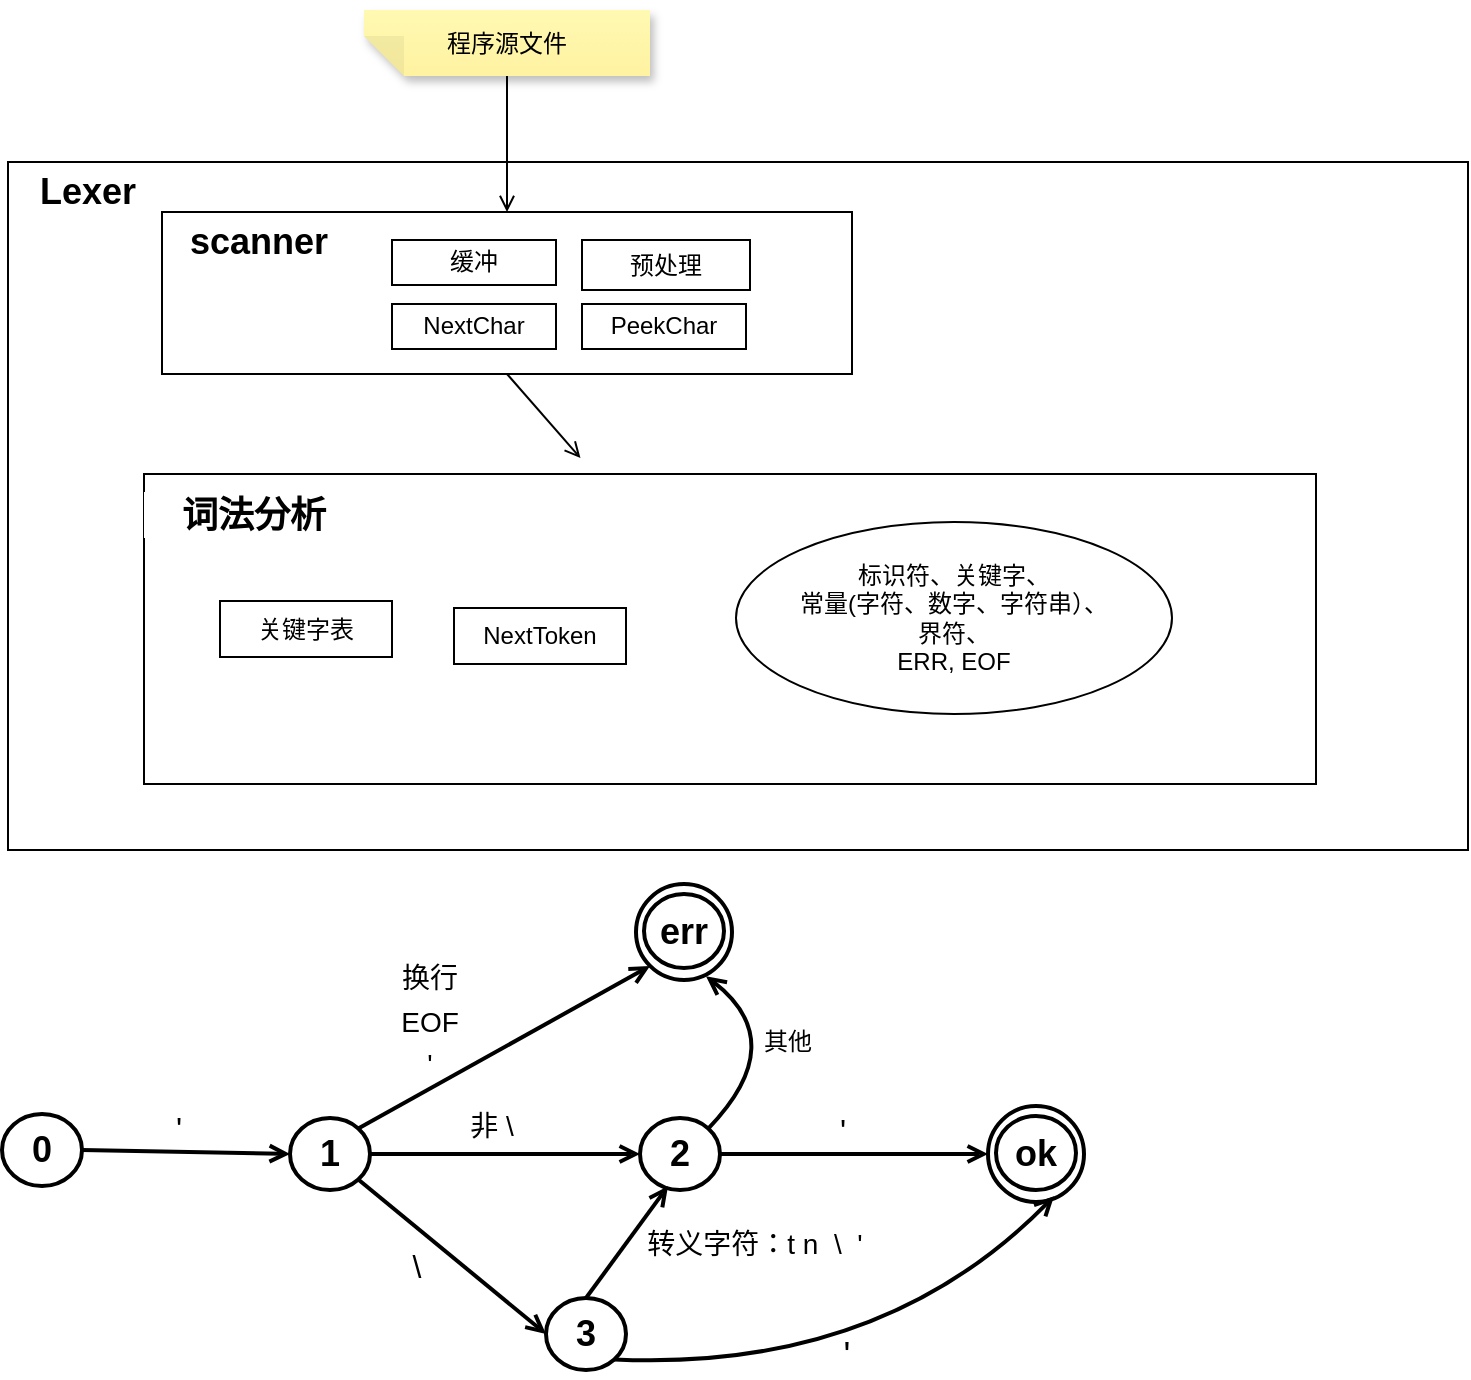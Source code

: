 <mxfile version="21.3.2" type="github">
  <diagram name="第 1 页" id="Ibj0LSlTkFttdvkB4khN">
    <mxGraphModel dx="1675" dy="993" grid="0" gridSize="10" guides="1" tooltips="1" connect="1" arrows="1" fold="1" page="0" pageScale="1" pageWidth="827" pageHeight="1169" math="0" shadow="0">
      <root>
        <mxCell id="0" />
        <mxCell id="1" parent="0" />
        <mxCell id="tmR8ZYnyTiNwy0tVGYZ3-3" value="程序源文件" style="shape=note;whiteSpace=wrap;html=1;backgroundOutline=1;fontColor=#000000;darkOpacity=0.05;fillColor=#FFF9B2;strokeColor=none;fillStyle=solid;direction=west;gradientDirection=north;gradientColor=#FFF2A1;shadow=1;size=20;pointerEvents=1;" parent="1" vertex="1">
          <mxGeometry x="-7" y="-14" width="143" height="33" as="geometry" />
        </mxCell>
        <mxCell id="tmR8ZYnyTiNwy0tVGYZ3-6" value="" style="rounded=0;whiteSpace=wrap;html=1;fontSize=13;" parent="1" vertex="1">
          <mxGeometry x="-185" y="62" width="730" height="344" as="geometry" />
        </mxCell>
        <mxCell id="tmR8ZYnyTiNwy0tVGYZ3-10" value="" style="edgeStyle=none;orthogonalLoop=1;jettySize=auto;html=1;rounded=0;endArrow=open;sourcePerimeterSpacing=8;targetPerimeterSpacing=8;curved=1;exitX=0.5;exitY=0;exitDx=0;exitDy=0;exitPerimeter=0;entryX=0.5;entryY=0;entryDx=0;entryDy=0;fontStyle=1" parent="1" source="tmR8ZYnyTiNwy0tVGYZ3-3" target="tmR8ZYnyTiNwy0tVGYZ3-7" edge="1">
          <mxGeometry width="140" relative="1" as="geometry">
            <mxPoint x="130" y="200" as="sourcePoint" />
            <mxPoint x="270" y="200" as="targetPoint" />
            <Array as="points" />
          </mxGeometry>
        </mxCell>
        <mxCell id="tmR8ZYnyTiNwy0tVGYZ3-11" value="" style="group" parent="1" vertex="1" connectable="0">
          <mxGeometry x="-108" y="87" width="345" height="81" as="geometry" />
        </mxCell>
        <mxCell id="tmR8ZYnyTiNwy0tVGYZ3-7" value="" style="rounded=0;whiteSpace=wrap;html=1;" parent="tmR8ZYnyTiNwy0tVGYZ3-11" vertex="1">
          <mxGeometry width="345" height="81" as="geometry" />
        </mxCell>
        <mxCell id="tmR8ZYnyTiNwy0tVGYZ3-1" value="缓冲" style="rounded=0;whiteSpace=wrap;html=1;" parent="tmR8ZYnyTiNwy0tVGYZ3-11" vertex="1">
          <mxGeometry x="115" y="14" width="82" height="22.5" as="geometry" />
        </mxCell>
        <mxCell id="tmR8ZYnyTiNwy0tVGYZ3-5" value="预处理" style="rounded=0;whiteSpace=wrap;html=1;" parent="tmR8ZYnyTiNwy0tVGYZ3-11" vertex="1">
          <mxGeometry x="210" y="14" width="84" height="25" as="geometry" />
        </mxCell>
        <mxCell id="tmR8ZYnyTiNwy0tVGYZ3-8" value="scanner" style="rounded=0;whiteSpace=wrap;html=1;strokeColor=none;fontSize=18;fontStyle=1" parent="tmR8ZYnyTiNwy0tVGYZ3-11" vertex="1">
          <mxGeometry x="8.5" y="5" width="79" height="19" as="geometry" />
        </mxCell>
        <mxCell id="tmR8ZYnyTiNwy0tVGYZ3-21" value="NextChar" style="rounded=0;whiteSpace=wrap;html=1;" parent="tmR8ZYnyTiNwy0tVGYZ3-11" vertex="1">
          <mxGeometry x="115" y="46" width="82" height="22.5" as="geometry" />
        </mxCell>
        <mxCell id="tmR8ZYnyTiNwy0tVGYZ3-28" value="PeekChar" style="rounded=0;whiteSpace=wrap;html=1;" parent="tmR8ZYnyTiNwy0tVGYZ3-11" vertex="1">
          <mxGeometry x="210" y="46" width="82" height="22.5" as="geometry" />
        </mxCell>
        <mxCell id="tmR8ZYnyTiNwy0tVGYZ3-13" value="" style="rounded=0;whiteSpace=wrap;html=1;" parent="1" vertex="1">
          <mxGeometry x="-117" y="218" width="586" height="155" as="geometry" />
        </mxCell>
        <mxCell id="tmR8ZYnyTiNwy0tVGYZ3-15" value="&lt;b&gt;&lt;font style=&quot;font-size: 18px;&quot;&gt;Lexer&lt;/font&gt;&lt;/b&gt;" style="text;strokeColor=none;fillColor=none;html=1;align=center;verticalAlign=middle;whiteSpace=wrap;rounded=0;" parent="1" vertex="1">
          <mxGeometry x="-175" y="62" width="60" height="30" as="geometry" />
        </mxCell>
        <mxCell id="tmR8ZYnyTiNwy0tVGYZ3-17" value="" style="edgeStyle=none;orthogonalLoop=1;jettySize=auto;html=1;rounded=0;endArrow=open;sourcePerimeterSpacing=8;targetPerimeterSpacing=8;curved=1;exitX=0.5;exitY=1;exitDx=0;exitDy=0;fontStyle=1" parent="1" source="tmR8ZYnyTiNwy0tVGYZ3-7" target="tmR8ZYnyTiNwy0tVGYZ3-13" edge="1">
          <mxGeometry width="140" relative="1" as="geometry">
            <mxPoint x="75" y="29" as="sourcePoint" />
            <mxPoint x="75" y="97" as="targetPoint" />
            <Array as="points" />
          </mxGeometry>
        </mxCell>
        <mxCell id="tmR8ZYnyTiNwy0tVGYZ3-18" value="&lt;meta charset=&quot;utf-8&quot; style=&quot;font-size: 18px;&quot;&gt;&lt;span style=&quot;color: rgb(0, 0, 0); font-family: Helvetica; font-size: 18px; font-style: normal; font-variant-ligatures: normal; font-variant-caps: normal; letter-spacing: normal; orphans: 2; text-align: center; text-indent: 0px; text-transform: none; widows: 2; word-spacing: 0px; -webkit-text-stroke-width: 0px; background-color: rgb(255, 255, 255); text-decoration-thickness: initial; text-decoration-style: initial; text-decoration-color: initial; float: none; display: inline !important;&quot;&gt;词法分析&lt;/span&gt;" style="rounded=0;whiteSpace=wrap;html=1;fontStyle=1;fontSize=18;strokeColor=none;" parent="1" vertex="1">
          <mxGeometry x="-117" y="227" width="110" height="23" as="geometry" />
        </mxCell>
        <mxCell id="tmR8ZYnyTiNwy0tVGYZ3-19" value="关键字表" style="rounded=0;whiteSpace=wrap;html=1;" parent="1" vertex="1">
          <mxGeometry x="-79" y="281.5" width="86" height="28" as="geometry" />
        </mxCell>
        <mxCell id="tmR8ZYnyTiNwy0tVGYZ3-20" value="NextToken" style="rounded=0;whiteSpace=wrap;html=1;" parent="1" vertex="1">
          <mxGeometry x="38" y="285" width="86" height="28" as="geometry" />
        </mxCell>
        <mxCell id="tmR8ZYnyTiNwy0tVGYZ3-36" value="标识符、关键字、&lt;br&gt;常量(字符、数字、字符串）、&lt;br&gt;界符、&lt;br&gt;ERR, EOF" style="ellipse;whiteSpace=wrap;html=1;" parent="1" vertex="1">
          <mxGeometry x="179" y="242" width="218" height="96" as="geometry" />
        </mxCell>
        <mxCell id="soHzSiTQTWREME-9kliO-5" value="&lt;b&gt;1&lt;/b&gt;" style="ellipse;whiteSpace=wrap;html=1;fontSize=18;strokeWidth=2;overflow=visible;strokeOpacity=100;fillOpacity=100;portConstraintRotation=0;snapToPoint=0;fixDash=0;autosize=0;" vertex="1" parent="1">
          <mxGeometry x="-44" y="540" width="40" height="36" as="geometry" />
        </mxCell>
        <mxCell id="soHzSiTQTWREME-9kliO-6" value="&lt;b&gt;2&lt;br&gt;&lt;/b&gt;" style="ellipse;whiteSpace=wrap;html=1;fontSize=18;strokeWidth=2;overflow=visible;strokeOpacity=100;fillOpacity=100;portConstraintRotation=0;snapToPoint=0;fixDash=0;autosize=0;" vertex="1" parent="1">
          <mxGeometry x="131" y="540" width="40" height="36" as="geometry" />
        </mxCell>
        <mxCell id="soHzSiTQTWREME-9kliO-7" value="&lt;b style=&quot;font-size: 18px;&quot;&gt;0&lt;/b&gt;" style="ellipse;whiteSpace=wrap;html=1;fontSize=18;strokeWidth=2;overflow=visible;strokeOpacity=100;fillOpacity=100;portConstraintRotation=0;snapToPoint=0;fixDash=0;autosize=0;" vertex="1" parent="1">
          <mxGeometry x="-188" y="538" width="40" height="36" as="geometry" />
        </mxCell>
        <mxCell id="soHzSiTQTWREME-9kliO-8" value="" style="edgeStyle=none;orthogonalLoop=1;jettySize=auto;html=1;rounded=0;fontFamily=Helvetica;fontSize=18;fontColor=default;endArrow=open;sourcePerimeterSpacing=8;targetPerimeterSpacing=8;curved=1;strokeWidth=2;exitX=1;exitY=0.5;exitDx=0;exitDy=0;entryX=0;entryY=0.5;entryDx=0;entryDy=0;" edge="1" parent="1" source="soHzSiTQTWREME-9kliO-7" target="soHzSiTQTWREME-9kliO-5">
          <mxGeometry width="140" relative="1" as="geometry">
            <mxPoint x="97" y="652" as="sourcePoint" />
            <mxPoint x="193" y="652" as="targetPoint" />
            <Array as="points" />
          </mxGeometry>
        </mxCell>
        <mxCell id="soHzSiTQTWREME-9kliO-13" value="&#39;" style="edgeLabel;html=1;align=center;verticalAlign=middle;resizable=0;points=[];fontSize=16;fontFamily=Helvetica;fontColor=default;fontStyle=0" vertex="1" connectable="0" parent="soHzSiTQTWREME-9kliO-8">
          <mxGeometry x="-0.156" y="5" relative="1" as="geometry">
            <mxPoint x="4" y="-7" as="offset" />
          </mxGeometry>
        </mxCell>
        <mxCell id="soHzSiTQTWREME-9kliO-15" value="" style="edgeStyle=none;orthogonalLoop=1;jettySize=auto;html=1;rounded=0;labelBackgroundColor=default;strokeColor=default;strokeWidth=2;fontFamily=Helvetica;fontSize=18;fontColor=default;endArrow=open;sourcePerimeterSpacing=8;targetPerimeterSpacing=8;shape=connector;curved=1;exitX=1;exitY=0.5;exitDx=0;exitDy=0;entryX=0;entryY=0.5;entryDx=0;entryDy=0;" edge="1" parent="1" source="soHzSiTQTWREME-9kliO-5" target="soHzSiTQTWREME-9kliO-6">
          <mxGeometry width="140" relative="1" as="geometry">
            <mxPoint x="110" y="571" as="sourcePoint" />
            <mxPoint x="250" y="571" as="targetPoint" />
            <Array as="points" />
          </mxGeometry>
        </mxCell>
        <mxCell id="soHzSiTQTWREME-9kliO-16" value="&lt;font style=&quot;font-size: 14px;&quot;&gt;非 \&lt;/font&gt;" style="text;strokeColor=none;fillColor=none;html=1;align=center;verticalAlign=middle;whiteSpace=wrap;rounded=0;fontSize=18;fontFamily=Helvetica;fontColor=default;fontStyle=0" vertex="1" parent="1">
          <mxGeometry x="32" y="530" width="50" height="25" as="geometry" />
        </mxCell>
        <mxCell id="soHzSiTQTWREME-9kliO-22" value="" style="group" vertex="1" connectable="0" parent="1">
          <mxGeometry x="305" y="534" width="48" height="48" as="geometry" />
        </mxCell>
        <mxCell id="soHzSiTQTWREME-9kliO-19" value="" style="ellipse;whiteSpace=wrap;html=1;strokeColor=default;strokeWidth=2;fontFamily=Helvetica;fontSize=18;fontColor=default;fillColor=default;" vertex="1" parent="soHzSiTQTWREME-9kliO-22">
          <mxGeometry width="48" height="48" as="geometry" />
        </mxCell>
        <mxCell id="soHzSiTQTWREME-9kliO-18" value="&lt;b&gt;ok&lt;br&gt;&lt;/b&gt;" style="ellipse;whiteSpace=wrap;html=1;fontSize=18;strokeWidth=2;overflow=visible;strokeOpacity=100;fillOpacity=100;portConstraintRotation=0;snapToPoint=0;fixDash=0;autosize=0;shadow=0;" vertex="1" parent="soHzSiTQTWREME-9kliO-22">
          <mxGeometry x="4" y="5" width="40" height="37" as="geometry" />
        </mxCell>
        <mxCell id="soHzSiTQTWREME-9kliO-23" value="" style="edgeStyle=none;orthogonalLoop=1;jettySize=auto;html=1;rounded=0;labelBackgroundColor=default;strokeColor=default;strokeWidth=2;fontFamily=Helvetica;fontSize=18;fontColor=default;endArrow=open;sourcePerimeterSpacing=8;targetPerimeterSpacing=8;shape=connector;curved=1;exitX=1;exitY=0.5;exitDx=0;exitDy=0;entryX=0;entryY=0.5;entryDx=0;entryDy=0;" edge="1" parent="1" source="soHzSiTQTWREME-9kliO-6" target="soHzSiTQTWREME-9kliO-19">
          <mxGeometry width="140" relative="1" as="geometry">
            <mxPoint x="110" y="501" as="sourcePoint" />
            <mxPoint x="250" y="501" as="targetPoint" />
            <Array as="points" />
          </mxGeometry>
        </mxCell>
        <mxCell id="soHzSiTQTWREME-9kliO-24" value="&#39;" style="edgeLabel;html=1;align=center;verticalAlign=middle;resizable=0;points=[];fontSize=16;fontFamily=Helvetica;fontColor=default;fontStyle=0" vertex="1" connectable="0" parent="1">
          <mxGeometry x="-89.912" y="550.847" as="geometry">
            <mxPoint x="322" y="-5" as="offset" />
          </mxGeometry>
        </mxCell>
        <mxCell id="soHzSiTQTWREME-9kliO-26" value="" style="group" vertex="1" connectable="0" parent="1">
          <mxGeometry x="129" y="423" width="48" height="48" as="geometry" />
        </mxCell>
        <mxCell id="soHzSiTQTWREME-9kliO-27" value="" style="ellipse;whiteSpace=wrap;html=1;strokeColor=default;strokeWidth=2;fontFamily=Helvetica;fontSize=18;fontColor=default;fillColor=default;" vertex="1" parent="soHzSiTQTWREME-9kliO-26">
          <mxGeometry width="48" height="48" as="geometry" />
        </mxCell>
        <mxCell id="soHzSiTQTWREME-9kliO-28" value="&lt;b&gt;err&lt;br&gt;&lt;/b&gt;" style="ellipse;whiteSpace=wrap;html=1;fontSize=18;strokeWidth=2;overflow=visible;strokeOpacity=100;fillOpacity=100;portConstraintRotation=0;snapToPoint=0;fixDash=0;autosize=0;shadow=0;" vertex="1" parent="soHzSiTQTWREME-9kliO-26">
          <mxGeometry x="4" y="5" width="40" height="37" as="geometry" />
        </mxCell>
        <mxCell id="soHzSiTQTWREME-9kliO-30" value="" style="edgeStyle=none;orthogonalLoop=1;jettySize=auto;html=1;rounded=0;labelBackgroundColor=default;strokeColor=default;strokeWidth=2;fontFamily=Helvetica;fontSize=18;fontColor=default;endArrow=open;sourcePerimeterSpacing=8;targetPerimeterSpacing=8;shape=connector;curved=1;exitX=1;exitY=0;exitDx=0;exitDy=0;entryX=0;entryY=1;entryDx=0;entryDy=0;" edge="1" parent="1" source="soHzSiTQTWREME-9kliO-5" target="soHzSiTQTWREME-9kliO-27">
          <mxGeometry width="140" relative="1" as="geometry">
            <mxPoint x="110" y="501" as="sourcePoint" />
            <mxPoint x="250" y="501" as="targetPoint" />
            <Array as="points" />
          </mxGeometry>
        </mxCell>
        <mxCell id="soHzSiTQTWREME-9kliO-31" value="&lt;span style=&quot;font-size: 14px;&quot;&gt;&lt;span&gt;换行&lt;br&gt;EOF&lt;br&gt;&#39;&lt;/span&gt;&lt;/span&gt;" style="text;strokeColor=none;fillColor=none;html=1;align=center;verticalAlign=middle;whiteSpace=wrap;rounded=0;fontSize=18;fontFamily=Helvetica;fontColor=default;fontStyle=0" vertex="1" parent="1">
          <mxGeometry x="-7" y="478" width="66" height="25" as="geometry" />
        </mxCell>
        <mxCell id="soHzSiTQTWREME-9kliO-33" value="&lt;b&gt;3&lt;br&gt;&lt;/b&gt;" style="ellipse;whiteSpace=wrap;html=1;fontSize=18;strokeWidth=2;overflow=visible;strokeOpacity=100;fillOpacity=100;portConstraintRotation=0;snapToPoint=0;fixDash=0;autosize=0;" vertex="1" parent="1">
          <mxGeometry x="84" y="630" width="40" height="36" as="geometry" />
        </mxCell>
        <mxCell id="soHzSiTQTWREME-9kliO-34" value="" style="edgeStyle=none;orthogonalLoop=1;jettySize=auto;html=1;rounded=0;labelBackgroundColor=default;strokeColor=default;strokeWidth=2;fontFamily=Helvetica;fontSize=18;fontColor=default;endArrow=open;sourcePerimeterSpacing=8;targetPerimeterSpacing=8;shape=connector;curved=1;exitX=1;exitY=1;exitDx=0;exitDy=0;entryX=0;entryY=0.5;entryDx=0;entryDy=0;" edge="1" parent="1" source="soHzSiTQTWREME-9kliO-5" target="soHzSiTQTWREME-9kliO-33">
          <mxGeometry width="140" relative="1" as="geometry">
            <mxPoint x="110" y="501" as="sourcePoint" />
            <mxPoint x="250" y="501" as="targetPoint" />
            <Array as="points" />
          </mxGeometry>
        </mxCell>
        <mxCell id="soHzSiTQTWREME-9kliO-36" value="\" style="edgeLabel;html=1;align=center;verticalAlign=middle;resizable=0;points=[];fontSize=16;fontFamily=Helvetica;fontColor=default;fontStyle=0" vertex="1" connectable="0" parent="1">
          <mxGeometry x="-89.912" y="554.847" as="geometry">
            <mxPoint x="109" y="59" as="offset" />
          </mxGeometry>
        </mxCell>
        <mxCell id="soHzSiTQTWREME-9kliO-37" value="" style="edgeStyle=none;orthogonalLoop=1;jettySize=auto;html=1;rounded=0;labelBackgroundColor=default;strokeColor=default;strokeWidth=2;fontFamily=Helvetica;fontSize=18;fontColor=default;endArrow=open;sourcePerimeterSpacing=8;targetPerimeterSpacing=8;shape=connector;curved=1;exitX=0.5;exitY=0;exitDx=0;exitDy=0;entryX=0.35;entryY=0.947;entryDx=0;entryDy=0;entryPerimeter=0;" edge="1" parent="1" source="soHzSiTQTWREME-9kliO-33" target="soHzSiTQTWREME-9kliO-6">
          <mxGeometry width="140" relative="1" as="geometry">
            <mxPoint x="110" y="560" as="sourcePoint" />
            <mxPoint x="250" y="560" as="targetPoint" />
            <Array as="points" />
          </mxGeometry>
        </mxCell>
        <mxCell id="soHzSiTQTWREME-9kliO-38" value="&lt;span style=&quot;font-size: 14px;&quot;&gt;转义字符：t n&amp;nbsp; \&amp;nbsp; &#39;&lt;/span&gt;" style="text;strokeColor=none;fillColor=none;html=1;align=center;verticalAlign=middle;whiteSpace=wrap;rounded=0;fontSize=18;fontFamily=Helvetica;fontColor=default;fontStyle=0" vertex="1" parent="1">
          <mxGeometry x="127" y="588" width="123" height="27" as="geometry" />
        </mxCell>
        <mxCell id="soHzSiTQTWREME-9kliO-39" value="" style="edgeStyle=none;orthogonalLoop=1;jettySize=auto;html=1;rounded=0;labelBackgroundColor=default;strokeColor=default;strokeWidth=2;fontFamily=Helvetica;fontSize=18;fontColor=default;endArrow=open;sourcePerimeterSpacing=8;targetPerimeterSpacing=8;shape=connector;curved=1;exitX=1;exitY=1;exitDx=0;exitDy=0;entryX=0.688;entryY=0.939;entryDx=0;entryDy=0;entryPerimeter=0;" edge="1" parent="1" source="soHzSiTQTWREME-9kliO-33" target="soHzSiTQTWREME-9kliO-19">
          <mxGeometry width="140" relative="1" as="geometry">
            <mxPoint x="110" y="560" as="sourcePoint" />
            <mxPoint x="250" y="560" as="targetPoint" />
            <Array as="points">
              <mxPoint x="252" y="667" />
            </Array>
          </mxGeometry>
        </mxCell>
        <mxCell id="soHzSiTQTWREME-9kliO-43" value="&#39;" style="text;strokeColor=none;fillColor=none;html=1;align=center;verticalAlign=middle;whiteSpace=wrap;rounded=0;fontSize=18;fontFamily=Helvetica;fontColor=default;fontStyle=0" vertex="1" parent="1">
          <mxGeometry x="218" y="652" width="33" height="14" as="geometry" />
        </mxCell>
        <mxCell id="soHzSiTQTWREME-9kliO-44" value="" style="edgeStyle=none;orthogonalLoop=1;jettySize=auto;html=1;rounded=0;labelBackgroundColor=default;strokeColor=default;strokeWidth=2;fontFamily=Helvetica;fontSize=18;fontColor=default;endArrow=open;sourcePerimeterSpacing=8;targetPerimeterSpacing=8;shape=connector;curved=1;entryX=0.729;entryY=0.96;entryDx=0;entryDy=0;exitX=1;exitY=0;exitDx=0;exitDy=0;entryPerimeter=0;" edge="1" parent="1" source="soHzSiTQTWREME-9kliO-6" target="soHzSiTQTWREME-9kliO-27">
          <mxGeometry width="140" relative="1" as="geometry">
            <mxPoint x="110" y="560" as="sourcePoint" />
            <mxPoint x="250" y="560" as="targetPoint" />
            <Array as="points">
              <mxPoint x="207" y="502" />
            </Array>
          </mxGeometry>
        </mxCell>
        <mxCell id="soHzSiTQTWREME-9kliO-45" value="其他" style="text;strokeColor=none;fillColor=none;html=1;align=center;verticalAlign=middle;whiteSpace=wrap;rounded=0;fontSize=12;fontFamily=Helvetica;fontColor=default;" vertex="1" parent="1">
          <mxGeometry x="175" y="487" width="60" height="30" as="geometry" />
        </mxCell>
      </root>
    </mxGraphModel>
  </diagram>
</mxfile>
